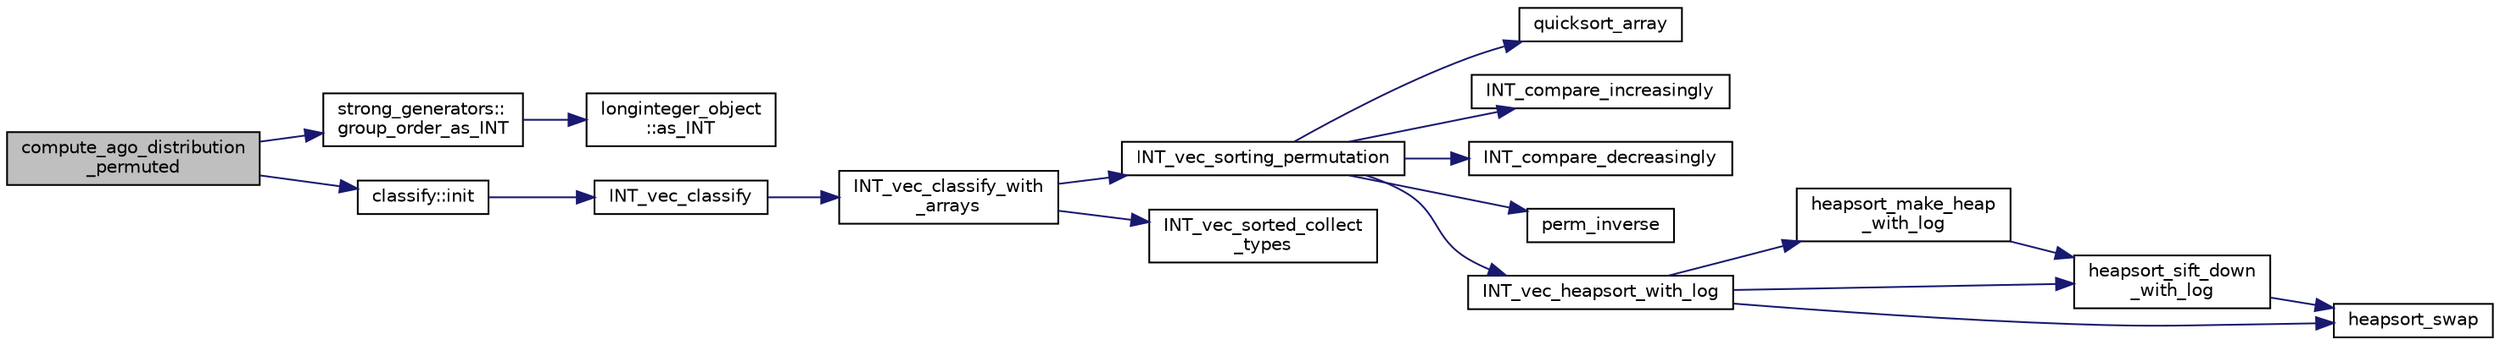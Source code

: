 digraph "compute_ago_distribution_permuted"
{
  edge [fontname="Helvetica",fontsize="10",labelfontname="Helvetica",labelfontsize="10"];
  node [fontname="Helvetica",fontsize="10",shape=record];
  rankdir="LR";
  Node315 [label="compute_ago_distribution\l_permuted",height=0.2,width=0.4,color="black", fillcolor="grey75", style="filled", fontcolor="black"];
  Node315 -> Node316 [color="midnightblue",fontsize="10",style="solid",fontname="Helvetica"];
  Node316 [label="strong_generators::\lgroup_order_as_INT",height=0.2,width=0.4,color="black", fillcolor="white", style="filled",URL="$dc/d09/classstrong__generators.html#affe9b7cbb7c05b58545303065a26a2cc"];
  Node316 -> Node317 [color="midnightblue",fontsize="10",style="solid",fontname="Helvetica"];
  Node317 [label="longinteger_object\l::as_INT",height=0.2,width=0.4,color="black", fillcolor="white", style="filled",URL="$dd/d7e/classlonginteger__object.html#afb992d4679a6741acc63c8bcba27971e"];
  Node315 -> Node318 [color="midnightblue",fontsize="10",style="solid",fontname="Helvetica"];
  Node318 [label="classify::init",height=0.2,width=0.4,color="black", fillcolor="white", style="filled",URL="$d9/d43/classclassify.html#afc24c64267d646d1f83ea39a7c66bde3"];
  Node318 -> Node319 [color="midnightblue",fontsize="10",style="solid",fontname="Helvetica"];
  Node319 [label="INT_vec_classify",height=0.2,width=0.4,color="black", fillcolor="white", style="filled",URL="$d5/de2/foundations_2data__structures_2data__structures_8h.html#ad4176bee048e4f036f8b9d6dd986e0f9"];
  Node319 -> Node320 [color="midnightblue",fontsize="10",style="solid",fontname="Helvetica"];
  Node320 [label="INT_vec_classify_with\l_arrays",height=0.2,width=0.4,color="black", fillcolor="white", style="filled",URL="$d4/dd7/sorting_8_c.html#a1b3700c1d369b8a37593a1c2f31cc9d7"];
  Node320 -> Node321 [color="midnightblue",fontsize="10",style="solid",fontname="Helvetica"];
  Node321 [label="INT_vec_sorting_permutation",height=0.2,width=0.4,color="black", fillcolor="white", style="filled",URL="$d4/dd7/sorting_8_c.html#a10768733e01e8c9ded3c886e6ddb671e"];
  Node321 -> Node322 [color="midnightblue",fontsize="10",style="solid",fontname="Helvetica"];
  Node322 [label="quicksort_array",height=0.2,width=0.4,color="black", fillcolor="white", style="filled",URL="$d4/dd7/sorting_8_c.html#a660db9b0f6bc8a01353f32f3e02638f6"];
  Node321 -> Node323 [color="midnightblue",fontsize="10",style="solid",fontname="Helvetica"];
  Node323 [label="INT_compare_increasingly",height=0.2,width=0.4,color="black", fillcolor="white", style="filled",URL="$d4/dd7/sorting_8_c.html#a53c48a8669e34ab2171690080d493f31"];
  Node321 -> Node324 [color="midnightblue",fontsize="10",style="solid",fontname="Helvetica"];
  Node324 [label="INT_compare_decreasingly",height=0.2,width=0.4,color="black", fillcolor="white", style="filled",URL="$d4/dd7/sorting_8_c.html#a41cf7fa2b53a8f12d60971a71ba96a66"];
  Node321 -> Node325 [color="midnightblue",fontsize="10",style="solid",fontname="Helvetica"];
  Node325 [label="perm_inverse",height=0.2,width=0.4,color="black", fillcolor="white", style="filled",URL="$d2/d7c/combinatorics_8_c.html#ab7f02d1e2e257e1118eae354ab16d447"];
  Node321 -> Node326 [color="midnightblue",fontsize="10",style="solid",fontname="Helvetica"];
  Node326 [label="INT_vec_heapsort_with_log",height=0.2,width=0.4,color="black", fillcolor="white", style="filled",URL="$d4/dd7/sorting_8_c.html#a9d838c341cd204ed79499960a8ed393d"];
  Node326 -> Node327 [color="midnightblue",fontsize="10",style="solid",fontname="Helvetica"];
  Node327 [label="heapsort_make_heap\l_with_log",height=0.2,width=0.4,color="black", fillcolor="white", style="filled",URL="$d4/dd7/sorting_8_c.html#a100d0747647500480fe5dc76ff98cee5"];
  Node327 -> Node328 [color="midnightblue",fontsize="10",style="solid",fontname="Helvetica"];
  Node328 [label="heapsort_sift_down\l_with_log",height=0.2,width=0.4,color="black", fillcolor="white", style="filled",URL="$d4/dd7/sorting_8_c.html#ac7af225fae479a93d6957f79734ba2a6"];
  Node328 -> Node329 [color="midnightblue",fontsize="10",style="solid",fontname="Helvetica"];
  Node329 [label="heapsort_swap",height=0.2,width=0.4,color="black", fillcolor="white", style="filled",URL="$d4/dd7/sorting_8_c.html#a8f048362e6065297b19b6975bcbbfcc6"];
  Node326 -> Node329 [color="midnightblue",fontsize="10",style="solid",fontname="Helvetica"];
  Node326 -> Node328 [color="midnightblue",fontsize="10",style="solid",fontname="Helvetica"];
  Node320 -> Node330 [color="midnightblue",fontsize="10",style="solid",fontname="Helvetica"];
  Node330 [label="INT_vec_sorted_collect\l_types",height=0.2,width=0.4,color="black", fillcolor="white", style="filled",URL="$d4/dd7/sorting_8_c.html#ad0b54ef8fcaf7cce5577c97d1edbf1f5"];
}

